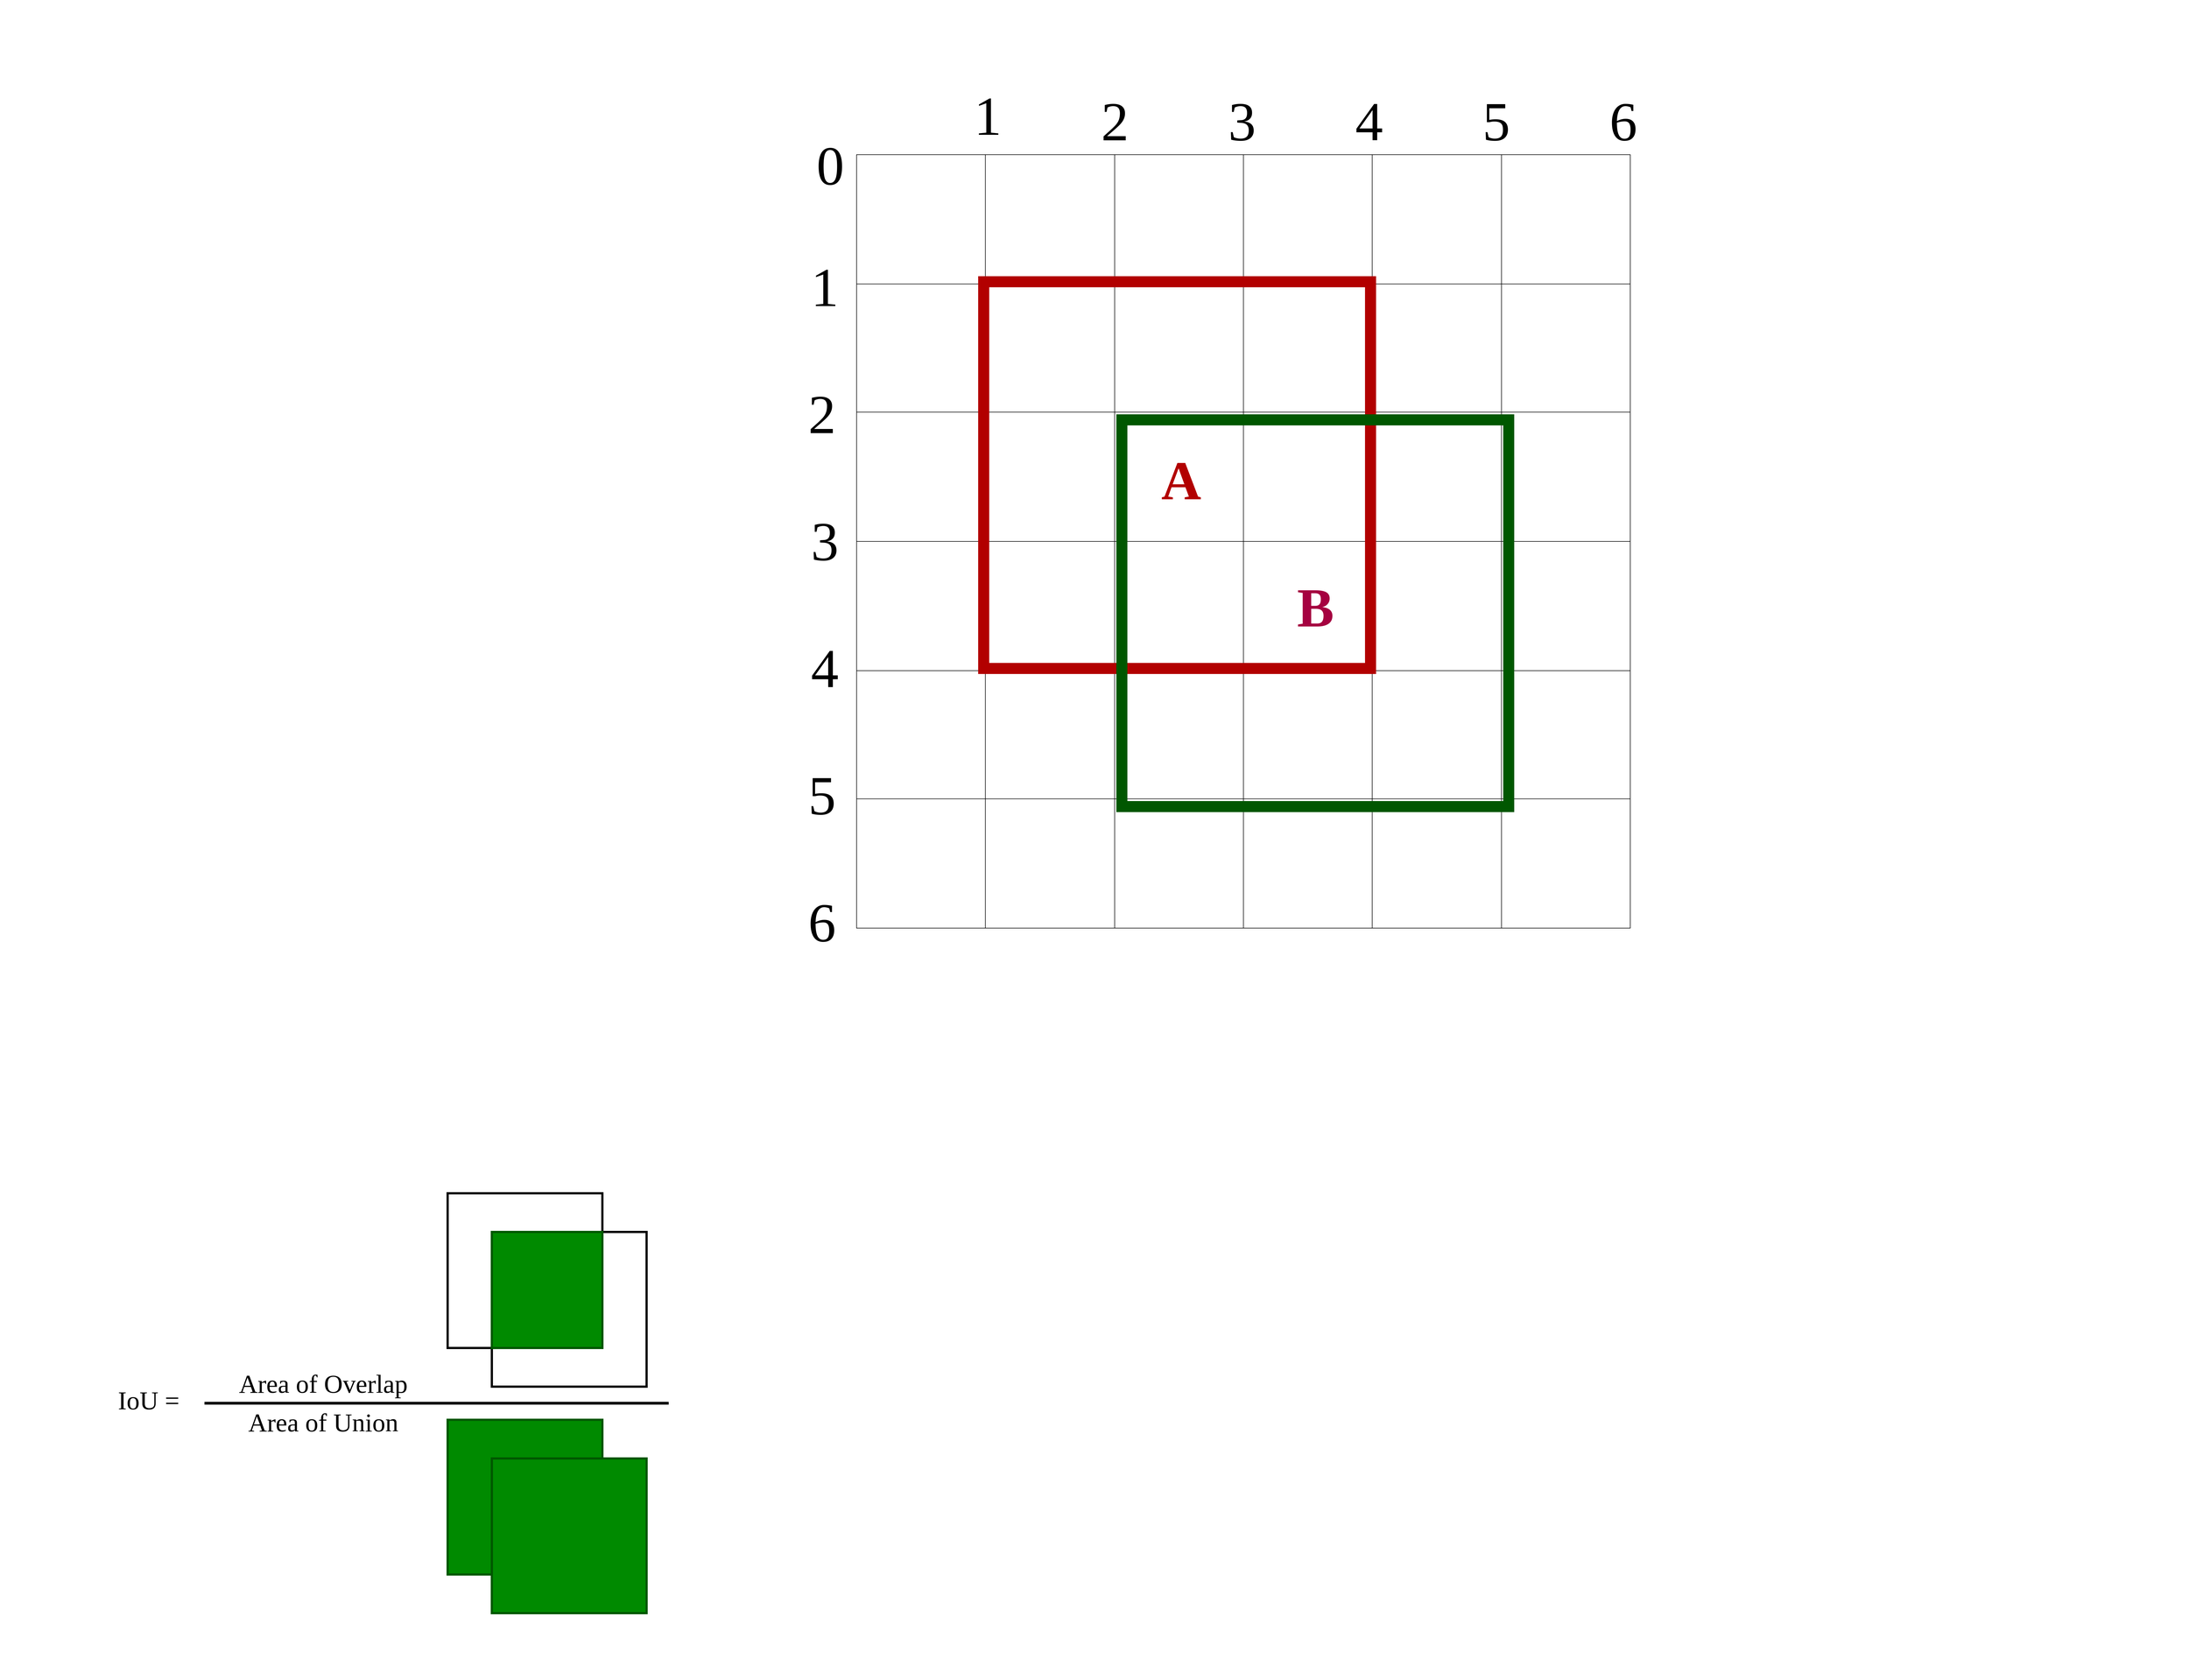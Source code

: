 <mxfile version="27.1.6">
  <diagram name="Page-1" id="xGW_SXQ1OwAvwWTn8Y70">
    <mxGraphModel dx="4780" dy="4690" grid="1" gridSize="10" guides="1" tooltips="1" connect="1" arrows="1" fold="1" page="1" pageScale="1" pageWidth="850" pageHeight="1100" math="0" shadow="0">
      <root>
        <mxCell id="0" />
        <mxCell id="1" parent="0" />
        <mxCell id="dwKNKp3rEFY6qgJxP6_y-13" value="" style="rounded=0;whiteSpace=wrap;html=1;strokeColor=none;" vertex="1" parent="1">
          <mxGeometry x="100" y="-2050" width="3370" height="1950" as="geometry" />
        </mxCell>
        <mxCell id="dwKNKp3rEFY6qgJxP6_y-15" value="" style="shape=table;startSize=0;container=1;collapsible=0;childLayout=tableLayout;fontSize=16;" vertex="1" parent="1">
          <mxGeometry x="1060" y="-1770" width="700" height="1400" as="geometry" />
        </mxCell>
        <mxCell id="dwKNKp3rEFY6qgJxP6_y-16" value="" style="shape=tableRow;horizontal=0;startSize=0;swimlaneHead=0;swimlaneBody=0;strokeColor=inherit;top=0;left=0;bottom=0;right=0;collapsible=0;dropTarget=0;fillColor=none;points=[[0,0.5],[1,0.5]];portConstraint=eastwest;fontSize=16;" vertex="1" parent="dwKNKp3rEFY6qgJxP6_y-15">
          <mxGeometry width="700" height="234" as="geometry" />
        </mxCell>
        <mxCell id="dwKNKp3rEFY6qgJxP6_y-17" value="" style="shape=partialRectangle;html=1;whiteSpace=wrap;connectable=0;strokeColor=inherit;overflow=hidden;fillColor=none;top=0;left=0;bottom=0;right=0;pointerEvents=1;fontSize=16;" vertex="1" parent="dwKNKp3rEFY6qgJxP6_y-16">
          <mxGeometry width="233" height="234" as="geometry">
            <mxRectangle width="233" height="234" as="alternateBounds" />
          </mxGeometry>
        </mxCell>
        <mxCell id="dwKNKp3rEFY6qgJxP6_y-18" value="" style="shape=partialRectangle;html=1;whiteSpace=wrap;connectable=0;strokeColor=inherit;overflow=hidden;fillColor=none;top=0;left=0;bottom=0;right=0;pointerEvents=1;fontSize=16;" vertex="1" parent="dwKNKp3rEFY6qgJxP6_y-16">
          <mxGeometry x="233" width="234" height="234" as="geometry">
            <mxRectangle width="234" height="234" as="alternateBounds" />
          </mxGeometry>
        </mxCell>
        <mxCell id="dwKNKp3rEFY6qgJxP6_y-19" value="" style="shape=partialRectangle;html=1;whiteSpace=wrap;connectable=0;strokeColor=inherit;overflow=hidden;fillColor=none;top=0;left=0;bottom=0;right=0;pointerEvents=1;fontSize=16;" vertex="1" parent="dwKNKp3rEFY6qgJxP6_y-16">
          <mxGeometry x="467" width="233" height="234" as="geometry">
            <mxRectangle width="233" height="234" as="alternateBounds" />
          </mxGeometry>
        </mxCell>
        <mxCell id="dwKNKp3rEFY6qgJxP6_y-20" value="" style="shape=tableRow;horizontal=0;startSize=0;swimlaneHead=0;swimlaneBody=0;strokeColor=inherit;top=0;left=0;bottom=0;right=0;collapsible=0;dropTarget=0;fillColor=none;points=[[0,0.5],[1,0.5]];portConstraint=eastwest;fontSize=16;" vertex="1" parent="dwKNKp3rEFY6qgJxP6_y-15">
          <mxGeometry y="234" width="700" height="232" as="geometry" />
        </mxCell>
        <mxCell id="dwKNKp3rEFY6qgJxP6_y-21" value="" style="shape=partialRectangle;html=1;whiteSpace=wrap;connectable=0;strokeColor=inherit;overflow=hidden;fillColor=none;top=0;left=0;bottom=0;right=0;pointerEvents=1;fontSize=16;" vertex="1" parent="dwKNKp3rEFY6qgJxP6_y-20">
          <mxGeometry width="233" height="232" as="geometry">
            <mxRectangle width="233" height="232" as="alternateBounds" />
          </mxGeometry>
        </mxCell>
        <mxCell id="dwKNKp3rEFY6qgJxP6_y-22" value="" style="shape=partialRectangle;html=1;whiteSpace=wrap;connectable=0;strokeColor=inherit;overflow=hidden;fillColor=none;top=0;left=0;bottom=0;right=0;pointerEvents=1;fontSize=16;" vertex="1" parent="dwKNKp3rEFY6qgJxP6_y-20">
          <mxGeometry x="233" width="234" height="232" as="geometry">
            <mxRectangle width="234" height="232" as="alternateBounds" />
          </mxGeometry>
        </mxCell>
        <mxCell id="dwKNKp3rEFY6qgJxP6_y-23" value="" style="shape=partialRectangle;html=1;whiteSpace=wrap;connectable=0;strokeColor=inherit;overflow=hidden;fillColor=none;top=0;left=0;bottom=0;right=0;pointerEvents=1;fontSize=16;" vertex="1" parent="dwKNKp3rEFY6qgJxP6_y-20">
          <mxGeometry x="467" width="233" height="232" as="geometry">
            <mxRectangle width="233" height="232" as="alternateBounds" />
          </mxGeometry>
        </mxCell>
        <mxCell id="dwKNKp3rEFY6qgJxP6_y-24" value="" style="shape=tableRow;horizontal=0;startSize=0;swimlaneHead=0;swimlaneBody=0;strokeColor=inherit;top=0;left=0;bottom=0;right=0;collapsible=0;dropTarget=0;fillColor=none;points=[[0,0.5],[1,0.5]];portConstraint=eastwest;fontSize=16;" vertex="1" parent="dwKNKp3rEFY6qgJxP6_y-15">
          <mxGeometry y="466" width="700" height="234" as="geometry" />
        </mxCell>
        <mxCell id="dwKNKp3rEFY6qgJxP6_y-25" value="" style="shape=partialRectangle;html=1;whiteSpace=wrap;connectable=0;strokeColor=inherit;overflow=hidden;fillColor=none;top=0;left=0;bottom=0;right=0;pointerEvents=1;fontSize=16;" vertex="1" parent="dwKNKp3rEFY6qgJxP6_y-24">
          <mxGeometry width="233" height="234" as="geometry">
            <mxRectangle width="233" height="234" as="alternateBounds" />
          </mxGeometry>
        </mxCell>
        <mxCell id="dwKNKp3rEFY6qgJxP6_y-26" value="" style="shape=partialRectangle;html=1;whiteSpace=wrap;connectable=0;strokeColor=inherit;overflow=hidden;fillColor=none;top=0;left=0;bottom=0;right=0;pointerEvents=1;fontSize=16;" vertex="1" parent="dwKNKp3rEFY6qgJxP6_y-24">
          <mxGeometry x="233" width="234" height="234" as="geometry">
            <mxRectangle width="234" height="234" as="alternateBounds" />
          </mxGeometry>
        </mxCell>
        <mxCell id="dwKNKp3rEFY6qgJxP6_y-27" value="" style="shape=partialRectangle;html=1;whiteSpace=wrap;connectable=0;strokeColor=inherit;overflow=hidden;fillColor=none;top=0;left=0;bottom=0;right=0;pointerEvents=1;fontSize=16;" vertex="1" parent="dwKNKp3rEFY6qgJxP6_y-24">
          <mxGeometry x="467" width="233" height="234" as="geometry">
            <mxRectangle width="233" height="234" as="alternateBounds" />
          </mxGeometry>
        </mxCell>
        <mxCell id="dwKNKp3rEFY6qgJxP6_y-28" value="" style="shape=tableRow;horizontal=0;startSize=0;swimlaneHead=0;swimlaneBody=0;strokeColor=inherit;top=0;left=0;bottom=0;right=0;collapsible=0;dropTarget=0;fillColor=none;points=[[0,0.5],[1,0.5]];portConstraint=eastwest;fontSize=16;" vertex="1" parent="dwKNKp3rEFY6qgJxP6_y-15">
          <mxGeometry y="700" width="700" height="234" as="geometry" />
        </mxCell>
        <mxCell id="dwKNKp3rEFY6qgJxP6_y-29" value="" style="shape=partialRectangle;html=1;whiteSpace=wrap;connectable=0;strokeColor=inherit;overflow=hidden;fillColor=none;top=0;left=0;bottom=0;right=0;pointerEvents=1;fontSize=16;" vertex="1" parent="dwKNKp3rEFY6qgJxP6_y-28">
          <mxGeometry width="233" height="234" as="geometry">
            <mxRectangle width="233" height="234" as="alternateBounds" />
          </mxGeometry>
        </mxCell>
        <mxCell id="dwKNKp3rEFY6qgJxP6_y-30" value="" style="shape=partialRectangle;html=1;whiteSpace=wrap;connectable=0;strokeColor=inherit;overflow=hidden;fillColor=none;top=0;left=0;bottom=0;right=0;pointerEvents=1;fontSize=16;" vertex="1" parent="dwKNKp3rEFY6qgJxP6_y-28">
          <mxGeometry x="233" width="234" height="234" as="geometry">
            <mxRectangle width="234" height="234" as="alternateBounds" />
          </mxGeometry>
        </mxCell>
        <mxCell id="dwKNKp3rEFY6qgJxP6_y-31" value="" style="shape=partialRectangle;html=1;whiteSpace=wrap;connectable=0;strokeColor=inherit;overflow=hidden;fillColor=none;top=0;left=0;bottom=0;right=0;pointerEvents=1;fontSize=16;" vertex="1" parent="dwKNKp3rEFY6qgJxP6_y-28">
          <mxGeometry x="467" width="233" height="234" as="geometry">
            <mxRectangle width="233" height="234" as="alternateBounds" />
          </mxGeometry>
        </mxCell>
        <mxCell id="dwKNKp3rEFY6qgJxP6_y-32" value="" style="shape=tableRow;horizontal=0;startSize=0;swimlaneHead=0;swimlaneBody=0;strokeColor=inherit;top=0;left=0;bottom=0;right=0;collapsible=0;dropTarget=0;fillColor=none;points=[[0,0.5],[1,0.5]];portConstraint=eastwest;fontSize=16;" vertex="1" parent="dwKNKp3rEFY6qgJxP6_y-15">
          <mxGeometry y="934" width="700" height="232" as="geometry" />
        </mxCell>
        <mxCell id="dwKNKp3rEFY6qgJxP6_y-33" value="" style="shape=partialRectangle;html=1;whiteSpace=wrap;connectable=0;strokeColor=inherit;overflow=hidden;fillColor=none;top=0;left=0;bottom=0;right=0;pointerEvents=1;fontSize=16;" vertex="1" parent="dwKNKp3rEFY6qgJxP6_y-32">
          <mxGeometry width="233" height="232" as="geometry">
            <mxRectangle width="233" height="232" as="alternateBounds" />
          </mxGeometry>
        </mxCell>
        <mxCell id="dwKNKp3rEFY6qgJxP6_y-34" value="" style="shape=partialRectangle;html=1;whiteSpace=wrap;connectable=0;strokeColor=inherit;overflow=hidden;fillColor=none;top=0;left=0;bottom=0;right=0;pointerEvents=1;fontSize=16;" vertex="1" parent="dwKNKp3rEFY6qgJxP6_y-32">
          <mxGeometry x="233" width="234" height="232" as="geometry">
            <mxRectangle width="234" height="232" as="alternateBounds" />
          </mxGeometry>
        </mxCell>
        <mxCell id="dwKNKp3rEFY6qgJxP6_y-35" value="" style="shape=partialRectangle;html=1;whiteSpace=wrap;connectable=0;strokeColor=inherit;overflow=hidden;fillColor=none;top=0;left=0;bottom=0;right=0;pointerEvents=1;fontSize=16;" vertex="1" parent="dwKNKp3rEFY6qgJxP6_y-32">
          <mxGeometry x="467" width="233" height="232" as="geometry">
            <mxRectangle width="233" height="232" as="alternateBounds" />
          </mxGeometry>
        </mxCell>
        <mxCell id="dwKNKp3rEFY6qgJxP6_y-36" value="" style="shape=tableRow;horizontal=0;startSize=0;swimlaneHead=0;swimlaneBody=0;strokeColor=inherit;top=0;left=0;bottom=0;right=0;collapsible=0;dropTarget=0;fillColor=none;points=[[0,0.5],[1,0.5]];portConstraint=eastwest;fontSize=16;" vertex="1" parent="dwKNKp3rEFY6qgJxP6_y-15">
          <mxGeometry y="1166" width="700" height="234" as="geometry" />
        </mxCell>
        <mxCell id="dwKNKp3rEFY6qgJxP6_y-37" value="" style="shape=partialRectangle;html=1;whiteSpace=wrap;connectable=0;strokeColor=inherit;overflow=hidden;fillColor=none;top=0;left=0;bottom=0;right=0;pointerEvents=1;fontSize=16;" vertex="1" parent="dwKNKp3rEFY6qgJxP6_y-36">
          <mxGeometry width="233" height="234" as="geometry">
            <mxRectangle width="233" height="234" as="alternateBounds" />
          </mxGeometry>
        </mxCell>
        <mxCell id="dwKNKp3rEFY6qgJxP6_y-38" value="" style="shape=partialRectangle;html=1;whiteSpace=wrap;connectable=0;strokeColor=inherit;overflow=hidden;fillColor=none;top=0;left=0;bottom=0;right=0;pointerEvents=1;fontSize=16;" vertex="1" parent="dwKNKp3rEFY6qgJxP6_y-36">
          <mxGeometry x="233" width="234" height="234" as="geometry">
            <mxRectangle width="234" height="234" as="alternateBounds" />
          </mxGeometry>
        </mxCell>
        <mxCell id="dwKNKp3rEFY6qgJxP6_y-39" value="" style="shape=partialRectangle;html=1;whiteSpace=wrap;connectable=0;strokeColor=inherit;overflow=hidden;fillColor=none;top=0;left=0;bottom=0;right=0;pointerEvents=1;fontSize=16;" vertex="1" parent="dwKNKp3rEFY6qgJxP6_y-36">
          <mxGeometry x="467" width="233" height="234" as="geometry">
            <mxRectangle width="233" height="234" as="alternateBounds" />
          </mxGeometry>
        </mxCell>
        <mxCell id="dwKNKp3rEFY6qgJxP6_y-40" value="" style="shape=table;startSize=0;container=1;collapsible=0;childLayout=tableLayout;fontSize=16;" vertex="1" parent="1">
          <mxGeometry x="1760" y="-1770" width="700" height="1400" as="geometry" />
        </mxCell>
        <mxCell id="dwKNKp3rEFY6qgJxP6_y-41" value="" style="shape=tableRow;horizontal=0;startSize=0;swimlaneHead=0;swimlaneBody=0;strokeColor=inherit;top=0;left=0;bottom=0;right=0;collapsible=0;dropTarget=0;fillColor=none;points=[[0,0.5],[1,0.5]];portConstraint=eastwest;fontSize=16;" vertex="1" parent="dwKNKp3rEFY6qgJxP6_y-40">
          <mxGeometry width="700" height="234" as="geometry" />
        </mxCell>
        <mxCell id="dwKNKp3rEFY6qgJxP6_y-42" value="" style="shape=partialRectangle;html=1;whiteSpace=wrap;connectable=0;strokeColor=inherit;overflow=hidden;fillColor=none;top=0;left=0;bottom=0;right=0;pointerEvents=1;fontSize=16;" vertex="1" parent="dwKNKp3rEFY6qgJxP6_y-41">
          <mxGeometry width="233" height="234" as="geometry">
            <mxRectangle width="233" height="234" as="alternateBounds" />
          </mxGeometry>
        </mxCell>
        <mxCell id="dwKNKp3rEFY6qgJxP6_y-43" value="" style="shape=partialRectangle;html=1;whiteSpace=wrap;connectable=0;strokeColor=inherit;overflow=hidden;fillColor=none;top=0;left=0;bottom=0;right=0;pointerEvents=1;fontSize=16;" vertex="1" parent="dwKNKp3rEFY6qgJxP6_y-41">
          <mxGeometry x="233" width="234" height="234" as="geometry">
            <mxRectangle width="234" height="234" as="alternateBounds" />
          </mxGeometry>
        </mxCell>
        <mxCell id="dwKNKp3rEFY6qgJxP6_y-44" value="" style="shape=partialRectangle;html=1;whiteSpace=wrap;connectable=0;strokeColor=inherit;overflow=hidden;fillColor=none;top=0;left=0;bottom=0;right=0;pointerEvents=1;fontSize=16;" vertex="1" parent="dwKNKp3rEFY6qgJxP6_y-41">
          <mxGeometry x="467" width="233" height="234" as="geometry">
            <mxRectangle width="233" height="234" as="alternateBounds" />
          </mxGeometry>
        </mxCell>
        <mxCell id="dwKNKp3rEFY6qgJxP6_y-45" value="" style="shape=tableRow;horizontal=0;startSize=0;swimlaneHead=0;swimlaneBody=0;strokeColor=inherit;top=0;left=0;bottom=0;right=0;collapsible=0;dropTarget=0;fillColor=none;points=[[0,0.5],[1,0.5]];portConstraint=eastwest;fontSize=16;" vertex="1" parent="dwKNKp3rEFY6qgJxP6_y-40">
          <mxGeometry y="234" width="700" height="232" as="geometry" />
        </mxCell>
        <mxCell id="dwKNKp3rEFY6qgJxP6_y-46" value="" style="shape=partialRectangle;html=1;whiteSpace=wrap;connectable=0;strokeColor=inherit;overflow=hidden;fillColor=none;top=0;left=0;bottom=0;right=0;pointerEvents=1;fontSize=16;" vertex="1" parent="dwKNKp3rEFY6qgJxP6_y-45">
          <mxGeometry width="233" height="232" as="geometry">
            <mxRectangle width="233" height="232" as="alternateBounds" />
          </mxGeometry>
        </mxCell>
        <mxCell id="dwKNKp3rEFY6qgJxP6_y-47" value="" style="shape=partialRectangle;html=1;whiteSpace=wrap;connectable=0;strokeColor=inherit;overflow=hidden;fillColor=none;top=0;left=0;bottom=0;right=0;pointerEvents=1;fontSize=16;" vertex="1" parent="dwKNKp3rEFY6qgJxP6_y-45">
          <mxGeometry x="233" width="234" height="232" as="geometry">
            <mxRectangle width="234" height="232" as="alternateBounds" />
          </mxGeometry>
        </mxCell>
        <mxCell id="dwKNKp3rEFY6qgJxP6_y-48" value="" style="shape=partialRectangle;html=1;whiteSpace=wrap;connectable=0;strokeColor=inherit;overflow=hidden;fillColor=none;top=0;left=0;bottom=0;right=0;pointerEvents=1;fontSize=16;" vertex="1" parent="dwKNKp3rEFY6qgJxP6_y-45">
          <mxGeometry x="467" width="233" height="232" as="geometry">
            <mxRectangle width="233" height="232" as="alternateBounds" />
          </mxGeometry>
        </mxCell>
        <mxCell id="dwKNKp3rEFY6qgJxP6_y-49" value="" style="shape=tableRow;horizontal=0;startSize=0;swimlaneHead=0;swimlaneBody=0;strokeColor=inherit;top=0;left=0;bottom=0;right=0;collapsible=0;dropTarget=0;fillColor=none;points=[[0,0.5],[1,0.5]];portConstraint=eastwest;fontSize=16;" vertex="1" parent="dwKNKp3rEFY6qgJxP6_y-40">
          <mxGeometry y="466" width="700" height="234" as="geometry" />
        </mxCell>
        <mxCell id="dwKNKp3rEFY6qgJxP6_y-50" value="" style="shape=partialRectangle;html=1;whiteSpace=wrap;connectable=0;strokeColor=inherit;overflow=hidden;fillColor=none;top=0;left=0;bottom=0;right=0;pointerEvents=1;fontSize=16;" vertex="1" parent="dwKNKp3rEFY6qgJxP6_y-49">
          <mxGeometry width="233" height="234" as="geometry">
            <mxRectangle width="233" height="234" as="alternateBounds" />
          </mxGeometry>
        </mxCell>
        <mxCell id="dwKNKp3rEFY6qgJxP6_y-51" value="" style="shape=partialRectangle;html=1;whiteSpace=wrap;connectable=0;strokeColor=inherit;overflow=hidden;fillColor=none;top=0;left=0;bottom=0;right=0;pointerEvents=1;fontSize=16;" vertex="1" parent="dwKNKp3rEFY6qgJxP6_y-49">
          <mxGeometry x="233" width="234" height="234" as="geometry">
            <mxRectangle width="234" height="234" as="alternateBounds" />
          </mxGeometry>
        </mxCell>
        <mxCell id="dwKNKp3rEFY6qgJxP6_y-52" value="" style="shape=partialRectangle;html=1;whiteSpace=wrap;connectable=0;strokeColor=inherit;overflow=hidden;fillColor=none;top=0;left=0;bottom=0;right=0;pointerEvents=1;fontSize=16;" vertex="1" parent="dwKNKp3rEFY6qgJxP6_y-49">
          <mxGeometry x="467" width="233" height="234" as="geometry">
            <mxRectangle width="233" height="234" as="alternateBounds" />
          </mxGeometry>
        </mxCell>
        <mxCell id="dwKNKp3rEFY6qgJxP6_y-53" value="" style="shape=tableRow;horizontal=0;startSize=0;swimlaneHead=0;swimlaneBody=0;strokeColor=inherit;top=0;left=0;bottom=0;right=0;collapsible=0;dropTarget=0;fillColor=none;points=[[0,0.5],[1,0.5]];portConstraint=eastwest;fontSize=16;" vertex="1" parent="dwKNKp3rEFY6qgJxP6_y-40">
          <mxGeometry y="700" width="700" height="234" as="geometry" />
        </mxCell>
        <mxCell id="dwKNKp3rEFY6qgJxP6_y-54" value="" style="shape=partialRectangle;html=1;whiteSpace=wrap;connectable=0;strokeColor=inherit;overflow=hidden;fillColor=none;top=0;left=0;bottom=0;right=0;pointerEvents=1;fontSize=16;" vertex="1" parent="dwKNKp3rEFY6qgJxP6_y-53">
          <mxGeometry width="233" height="234" as="geometry">
            <mxRectangle width="233" height="234" as="alternateBounds" />
          </mxGeometry>
        </mxCell>
        <mxCell id="dwKNKp3rEFY6qgJxP6_y-55" value="" style="shape=partialRectangle;html=1;whiteSpace=wrap;connectable=0;strokeColor=inherit;overflow=hidden;fillColor=none;top=0;left=0;bottom=0;right=0;pointerEvents=1;fontSize=16;" vertex="1" parent="dwKNKp3rEFY6qgJxP6_y-53">
          <mxGeometry x="233" width="234" height="234" as="geometry">
            <mxRectangle width="234" height="234" as="alternateBounds" />
          </mxGeometry>
        </mxCell>
        <mxCell id="dwKNKp3rEFY6qgJxP6_y-56" value="" style="shape=partialRectangle;html=1;whiteSpace=wrap;connectable=0;strokeColor=inherit;overflow=hidden;fillColor=none;top=0;left=0;bottom=0;right=0;pointerEvents=1;fontSize=16;" vertex="1" parent="dwKNKp3rEFY6qgJxP6_y-53">
          <mxGeometry x="467" width="233" height="234" as="geometry">
            <mxRectangle width="233" height="234" as="alternateBounds" />
          </mxGeometry>
        </mxCell>
        <mxCell id="dwKNKp3rEFY6qgJxP6_y-57" value="" style="shape=tableRow;horizontal=0;startSize=0;swimlaneHead=0;swimlaneBody=0;strokeColor=inherit;top=0;left=0;bottom=0;right=0;collapsible=0;dropTarget=0;fillColor=none;points=[[0,0.5],[1,0.5]];portConstraint=eastwest;fontSize=16;" vertex="1" parent="dwKNKp3rEFY6qgJxP6_y-40">
          <mxGeometry y="934" width="700" height="232" as="geometry" />
        </mxCell>
        <mxCell id="dwKNKp3rEFY6qgJxP6_y-58" value="" style="shape=partialRectangle;html=1;whiteSpace=wrap;connectable=0;strokeColor=inherit;overflow=hidden;fillColor=none;top=0;left=0;bottom=0;right=0;pointerEvents=1;fontSize=16;" vertex="1" parent="dwKNKp3rEFY6qgJxP6_y-57">
          <mxGeometry width="233" height="232" as="geometry">
            <mxRectangle width="233" height="232" as="alternateBounds" />
          </mxGeometry>
        </mxCell>
        <mxCell id="dwKNKp3rEFY6qgJxP6_y-59" value="" style="shape=partialRectangle;html=1;whiteSpace=wrap;connectable=0;strokeColor=inherit;overflow=hidden;fillColor=none;top=0;left=0;bottom=0;right=0;pointerEvents=1;fontSize=16;" vertex="1" parent="dwKNKp3rEFY6qgJxP6_y-57">
          <mxGeometry x="233" width="234" height="232" as="geometry">
            <mxRectangle width="234" height="232" as="alternateBounds" />
          </mxGeometry>
        </mxCell>
        <mxCell id="dwKNKp3rEFY6qgJxP6_y-60" value="" style="shape=partialRectangle;html=1;whiteSpace=wrap;connectable=0;strokeColor=inherit;overflow=hidden;fillColor=none;top=0;left=0;bottom=0;right=0;pointerEvents=1;fontSize=16;" vertex="1" parent="dwKNKp3rEFY6qgJxP6_y-57">
          <mxGeometry x="467" width="233" height="232" as="geometry">
            <mxRectangle width="233" height="232" as="alternateBounds" />
          </mxGeometry>
        </mxCell>
        <mxCell id="dwKNKp3rEFY6qgJxP6_y-61" value="" style="shape=tableRow;horizontal=0;startSize=0;swimlaneHead=0;swimlaneBody=0;strokeColor=inherit;top=0;left=0;bottom=0;right=0;collapsible=0;dropTarget=0;fillColor=none;points=[[0,0.5],[1,0.5]];portConstraint=eastwest;fontSize=16;" vertex="1" parent="dwKNKp3rEFY6qgJxP6_y-40">
          <mxGeometry y="1166" width="700" height="234" as="geometry" />
        </mxCell>
        <mxCell id="dwKNKp3rEFY6qgJxP6_y-62" value="" style="shape=partialRectangle;html=1;whiteSpace=wrap;connectable=0;strokeColor=inherit;overflow=hidden;fillColor=none;top=0;left=0;bottom=0;right=0;pointerEvents=1;fontSize=16;" vertex="1" parent="dwKNKp3rEFY6qgJxP6_y-61">
          <mxGeometry width="233" height="234" as="geometry">
            <mxRectangle width="233" height="234" as="alternateBounds" />
          </mxGeometry>
        </mxCell>
        <mxCell id="dwKNKp3rEFY6qgJxP6_y-63" value="" style="shape=partialRectangle;html=1;whiteSpace=wrap;connectable=0;strokeColor=inherit;overflow=hidden;fillColor=none;top=0;left=0;bottom=0;right=0;pointerEvents=1;fontSize=16;" vertex="1" parent="dwKNKp3rEFY6qgJxP6_y-61">
          <mxGeometry x="233" width="234" height="234" as="geometry">
            <mxRectangle width="234" height="234" as="alternateBounds" />
          </mxGeometry>
        </mxCell>
        <mxCell id="dwKNKp3rEFY6qgJxP6_y-64" value="" style="shape=partialRectangle;html=1;whiteSpace=wrap;connectable=0;strokeColor=inherit;overflow=hidden;fillColor=none;top=0;left=0;bottom=0;right=0;pointerEvents=1;fontSize=16;" vertex="1" parent="dwKNKp3rEFY6qgJxP6_y-61">
          <mxGeometry x="467" width="233" height="234" as="geometry">
            <mxRectangle width="233" height="234" as="alternateBounds" />
          </mxGeometry>
        </mxCell>
        <mxCell id="dwKNKp3rEFY6qgJxP6_y-12" value="" style="rounded=0;whiteSpace=wrap;html=1;strokeColor=none;" vertex="1" parent="1">
          <mxGeometry x="-490" width="1520" height="990" as="geometry" />
        </mxCell>
        <mxCell id="dwKNKp3rEFY6qgJxP6_y-1" value="" style="rounded=0;whiteSpace=wrap;html=1;strokeWidth=4;" vertex="1" parent="1">
          <mxGeometry x="320" y="110" width="280" height="280" as="geometry" />
        </mxCell>
        <mxCell id="dwKNKp3rEFY6qgJxP6_y-2" value="" style="rounded=0;whiteSpace=wrap;html=1;strokeWidth=4;" vertex="1" parent="1">
          <mxGeometry x="400" y="180" width="280" height="280" as="geometry" />
        </mxCell>
        <mxCell id="dwKNKp3rEFY6qgJxP6_y-3" value="" style="rounded=0;whiteSpace=wrap;html=1;strokeWidth=4;fillColor=#008a00;fontColor=#ffffff;strokeColor=#005700;" vertex="1" parent="1">
          <mxGeometry x="320" y="520" width="280" height="280" as="geometry" />
        </mxCell>
        <mxCell id="dwKNKp3rEFY6qgJxP6_y-4" value="" style="rounded=0;whiteSpace=wrap;html=1;strokeWidth=4;fillColor=#008a00;fontColor=#ffffff;strokeColor=#005700;" vertex="1" parent="1">
          <mxGeometry x="400" y="590" width="280" height="280" as="geometry" />
        </mxCell>
        <mxCell id="dwKNKp3rEFY6qgJxP6_y-5" value="" style="endArrow=none;html=1;rounded=0;strokeWidth=5;" edge="1" parent="1">
          <mxGeometry width="50" height="50" relative="1" as="geometry">
            <mxPoint x="-120" y="490" as="sourcePoint" />
            <mxPoint x="720" y="490" as="targetPoint" />
          </mxGeometry>
        </mxCell>
        <mxCell id="dwKNKp3rEFY6qgJxP6_y-6" value="&lt;font style=&quot;font-size: 47px;&quot;&gt;IoU =&amp;nbsp;&lt;/font&gt;" style="text;html=1;align=center;verticalAlign=middle;whiteSpace=wrap;rounded=0;fontFamily=Public Sans;fontSource=https%3A%2F%2Ffonts.googleapis.com%2Fcss%3Ffamily%3DPublic%2BSans;" vertex="1" parent="1">
          <mxGeometry x="-300" y="470" width="170" height="30" as="geometry" />
        </mxCell>
        <mxCell id="dwKNKp3rEFY6qgJxP6_y-9" value="&lt;font style=&quot;font-size: 47px;&quot;&gt;Area of Overlap&lt;/font&gt;" style="text;html=1;align=center;verticalAlign=middle;whiteSpace=wrap;rounded=0;fontFamily=Public Sans;fontSource=https%3A%2F%2Ffonts.googleapis.com%2Fcss%3Ffamily%3DPublic%2BSans;" vertex="1" parent="1">
          <mxGeometry x="-120" y="440" width="430" height="30" as="geometry" />
        </mxCell>
        <mxCell id="dwKNKp3rEFY6qgJxP6_y-10" value="&lt;font style=&quot;font-size: 47px;&quot;&gt;Area of Union&lt;/font&gt;" style="text;html=1;align=center;verticalAlign=middle;whiteSpace=wrap;rounded=0;fontFamily=Public Sans;fontSource=https%3A%2F%2Ffonts.googleapis.com%2Fcss%3Ffamily%3DPublic%2BSans;" vertex="1" parent="1">
          <mxGeometry x="-120" y="510" width="430" height="30" as="geometry" />
        </mxCell>
        <mxCell id="dwKNKp3rEFY6qgJxP6_y-11" value="" style="rounded=0;whiteSpace=wrap;html=1;strokeWidth=4;fillColor=#008a00;fontColor=#ffffff;strokeColor=#005700;" vertex="1" parent="1">
          <mxGeometry x="400" y="180" width="200" height="210" as="geometry" />
        </mxCell>
        <mxCell id="dwKNKp3rEFY6qgJxP6_y-14" value="" style="rounded=0;whiteSpace=wrap;html=1;strokeWidth=20;fillColor=none;fontColor=#ffffff;strokeColor=light-dark(#B20000,#80FF00);" vertex="1" parent="1">
          <mxGeometry x="1290" y="-1540" width="700" height="700" as="geometry" />
        </mxCell>
        <mxCell id="dwKNKp3rEFY6qgJxP6_y-69" value="" style="rounded=0;whiteSpace=wrap;html=1;strokeWidth=20;fillColor=none;fontColor=#ffffff;strokeColor=light-dark(#005700,#FF0000);" vertex="1" parent="1">
          <mxGeometry x="1540" y="-1290" width="700" height="700" as="geometry" />
        </mxCell>
        <mxCell id="dwKNKp3rEFY6qgJxP6_y-71" value="&lt;font face=&quot;Public Sans&quot; style=&quot;font-size: 100px;&quot;&gt;1&lt;/font&gt;" style="text;html=1;align=center;verticalAlign=middle;whiteSpace=wrap;rounded=0;" vertex="1" parent="1">
          <mxGeometry x="1240" y="-1900" width="115" height="120" as="geometry" />
        </mxCell>
        <mxCell id="dwKNKp3rEFY6qgJxP6_y-72" value="&lt;font face=&quot;Public Sans&quot; style=&quot;font-size: 100px;&quot;&gt;1&lt;/font&gt;" style="text;html=1;align=center;verticalAlign=middle;whiteSpace=wrap;rounded=0;" vertex="1" parent="1">
          <mxGeometry x="945" y="-1590" width="115" height="120" as="geometry" />
        </mxCell>
        <mxCell id="dwKNKp3rEFY6qgJxP6_y-73" value="&lt;font face=&quot;Public Sans&quot; style=&quot;font-size: 100px;&quot;&gt;2&lt;/font&gt;" style="text;html=1;align=center;verticalAlign=middle;whiteSpace=wrap;rounded=0;" vertex="1" parent="1">
          <mxGeometry x="940" y="-1360" width="115" height="120" as="geometry" />
        </mxCell>
        <mxCell id="dwKNKp3rEFY6qgJxP6_y-74" value="&lt;font face=&quot;Public Sans&quot; style=&quot;font-size: 100px;&quot;&gt;3&lt;/font&gt;" style="text;html=1;align=center;verticalAlign=middle;whiteSpace=wrap;rounded=0;" vertex="1" parent="1">
          <mxGeometry x="945" y="-1130" width="115" height="120" as="geometry" />
        </mxCell>
        <mxCell id="dwKNKp3rEFY6qgJxP6_y-75" value="&lt;font face=&quot;Public Sans&quot; style=&quot;font-size: 100px;&quot;&gt;4&lt;/font&gt;" style="text;html=1;align=center;verticalAlign=middle;whiteSpace=wrap;rounded=0;" vertex="1" parent="1">
          <mxGeometry x="945" y="-900" width="115" height="120" as="geometry" />
        </mxCell>
        <mxCell id="dwKNKp3rEFY6qgJxP6_y-76" value="&lt;font face=&quot;Public Sans&quot; style=&quot;font-size: 100px;&quot;&gt;5&lt;/font&gt;" style="text;html=1;align=center;verticalAlign=middle;whiteSpace=wrap;rounded=0;" vertex="1" parent="1">
          <mxGeometry x="940" y="-670" width="115" height="120" as="geometry" />
        </mxCell>
        <mxCell id="dwKNKp3rEFY6qgJxP6_y-77" value="&lt;font face=&quot;Public Sans&quot; style=&quot;font-size: 100px;&quot;&gt;6&lt;/font&gt;" style="text;html=1;align=center;verticalAlign=middle;whiteSpace=wrap;rounded=0;" vertex="1" parent="1">
          <mxGeometry x="940" y="-440" width="115" height="120" as="geometry" />
        </mxCell>
        <mxCell id="dwKNKp3rEFY6qgJxP6_y-78" value="&lt;font face=&quot;Public Sans&quot; style=&quot;font-size: 100px;&quot;&gt;0&lt;/font&gt;" style="text;html=1;align=center;verticalAlign=middle;whiteSpace=wrap;rounded=0;" vertex="1" parent="1">
          <mxGeometry x="955" y="-1810" width="115" height="120" as="geometry" />
        </mxCell>
        <mxCell id="dwKNKp3rEFY6qgJxP6_y-79" value="&lt;font face=&quot;Public Sans&quot; style=&quot;font-size: 100px;&quot;&gt;2&lt;/font&gt;" style="text;html=1;align=center;verticalAlign=middle;whiteSpace=wrap;rounded=0;" vertex="1" parent="1">
          <mxGeometry x="1470" y="-1890" width="115" height="120" as="geometry" />
        </mxCell>
        <mxCell id="dwKNKp3rEFY6qgJxP6_y-80" value="&lt;font face=&quot;Public Sans&quot; style=&quot;font-size: 100px;&quot;&gt;3&lt;/font&gt;" style="text;html=1;align=center;verticalAlign=middle;whiteSpace=wrap;rounded=0;" vertex="1" parent="1">
          <mxGeometry x="1700" y="-1890" width="115" height="120" as="geometry" />
        </mxCell>
        <mxCell id="dwKNKp3rEFY6qgJxP6_y-81" value="&lt;font face=&quot;Public Sans&quot; style=&quot;font-size: 100px;&quot;&gt;4&lt;/font&gt;" style="text;html=1;align=center;verticalAlign=middle;whiteSpace=wrap;rounded=0;" vertex="1" parent="1">
          <mxGeometry x="1930" y="-1890" width="115" height="120" as="geometry" />
        </mxCell>
        <mxCell id="dwKNKp3rEFY6qgJxP6_y-82" value="&lt;font face=&quot;Public Sans&quot; style=&quot;font-size: 100px;&quot;&gt;5&lt;/font&gt;" style="text;html=1;align=center;verticalAlign=middle;whiteSpace=wrap;rounded=0;" vertex="1" parent="1">
          <mxGeometry x="2160" y="-1890" width="115" height="120" as="geometry" />
        </mxCell>
        <mxCell id="dwKNKp3rEFY6qgJxP6_y-83" value="&lt;font face=&quot;Public Sans&quot; style=&quot;font-size: 100px;&quot;&gt;6&lt;/font&gt;" style="text;html=1;align=center;verticalAlign=middle;whiteSpace=wrap;rounded=0;" vertex="1" parent="1">
          <mxGeometry x="2390" y="-1890" width="115" height="120" as="geometry" />
        </mxCell>
        <mxCell id="dwKNKp3rEFY6qgJxP6_y-84" value="&lt;font face=&quot;Public Sans&quot; style=&quot;font-size: 100px; color: light-dark(rgb(178, 0, 0), rgb(128, 255, 0));&quot;&gt;&lt;b&gt;A&lt;/b&gt;&lt;/font&gt;" style="text;html=1;align=center;verticalAlign=middle;whiteSpace=wrap;rounded=0;" vertex="1" parent="1">
          <mxGeometry x="1590" y="-1240" width="115" height="120" as="geometry" />
        </mxCell>
        <mxCell id="dwKNKp3rEFY6qgJxP6_y-85" value="&lt;font face=&quot;Public Sans&quot; style=&quot;font-size: 100px; color: light-dark(rgb(165, 0, 64), rgb(255, 0, 0));&quot;&gt;&lt;b style=&quot;&quot;&gt;B&lt;/b&gt;&lt;/font&gt;" style="text;html=1;align=center;verticalAlign=middle;whiteSpace=wrap;rounded=0;" vertex="1" parent="1">
          <mxGeometry x="1832.5" y="-1010" width="115" height="120" as="geometry" />
        </mxCell>
      </root>
    </mxGraphModel>
  </diagram>
</mxfile>
